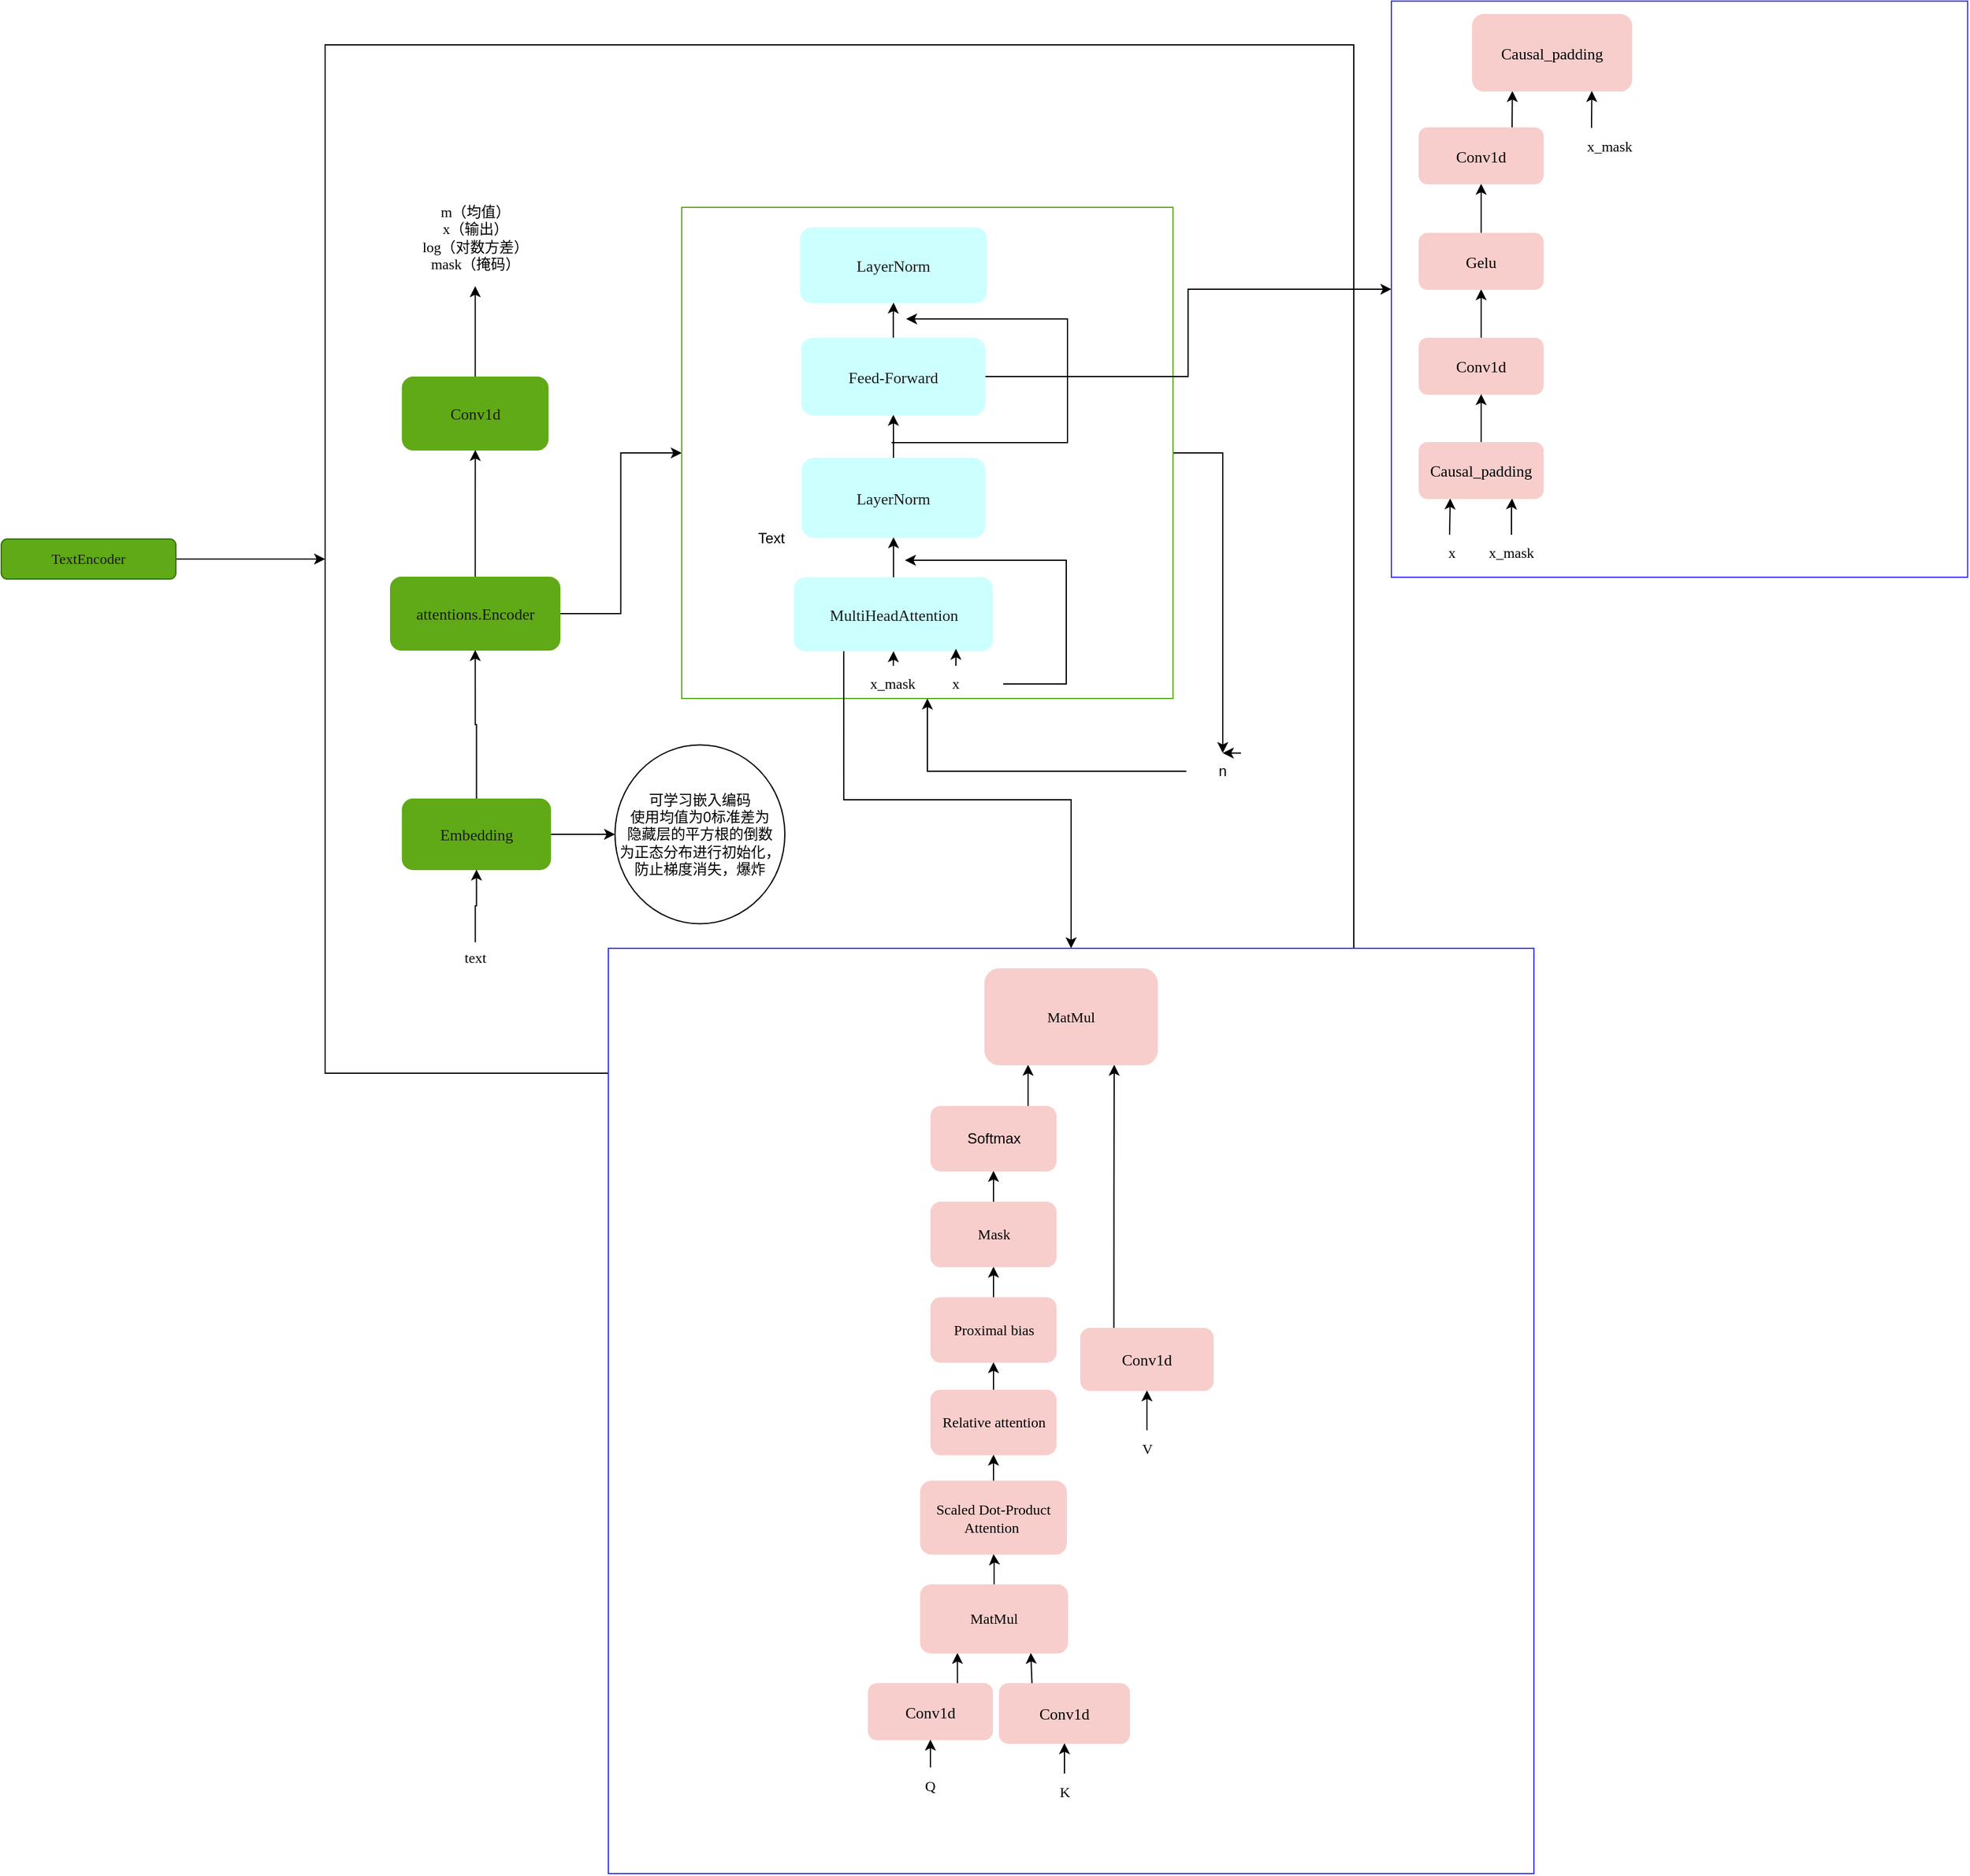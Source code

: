 <mxfile version="26.0.2">
  <diagram name="Page-1" id="c7558073-3199-34d8-9f00-42111426c3f3">
    <mxGraphModel dx="1988" dy="2132" grid="0" gridSize="10" guides="1" tooltips="1" connect="1" arrows="1" fold="1" page="0" pageScale="1" pageWidth="826" pageHeight="1169" background="none" math="0" shadow="0">
      <root>
        <mxCell id="0" />
        <mxCell id="1" parent="0" />
        <mxCell id="JyKCz9A21-HAHrsIMus4-114" style="edgeStyle=orthogonalEdgeStyle;rounded=0;orthogonalLoop=1;jettySize=auto;html=1;" parent="1" source="JyKCz9A21-HAHrsIMus4-101" target="JyKCz9A21-HAHrsIMus4-112" edge="1">
          <mxGeometry relative="1" as="geometry" />
        </mxCell>
        <mxCell id="JyKCz9A21-HAHrsIMus4-101" value="TextEncoder" style="rounded=1;whiteSpace=wrap;html=1;fillColor=#60a917;strokeColor=#2D7600;fontColor=#1A1A1A;fontStyle=0;fontFamily=Comic Sans MS;" parent="1" vertex="1">
          <mxGeometry x="-282" y="-596.5" width="144" height="33" as="geometry" />
        </mxCell>
        <mxCell id="JyKCz9A21-HAHrsIMus4-112" value="" style="whiteSpace=wrap;html=1;aspect=fixed;labelBackgroundColor=#60A917;fontColor=#1A1A1A;fontFamily=Comic Sans MS;" parent="1" vertex="1">
          <mxGeometry x="-15" y="-1004" width="848" height="848" as="geometry" />
        </mxCell>
        <mxCell id="JyKCz9A21-HAHrsIMus4-137" style="edgeStyle=orthogonalEdgeStyle;rounded=0;orthogonalLoop=1;jettySize=auto;html=1;" parent="1" source="JyKCz9A21-HAHrsIMus4-116" target="JyKCz9A21-HAHrsIMus4-138" edge="1">
          <mxGeometry relative="1" as="geometry">
            <mxPoint x="108.667" y="-795" as="targetPoint" />
          </mxGeometry>
        </mxCell>
        <mxCell id="JyKCz9A21-HAHrsIMus4-116" value="&lt;div style=&quot;&quot;&gt;&lt;div style=&quot;font-size: 9.8pt;&quot;&gt;Conv1d&lt;/div&gt;&lt;/div&gt;" style="rounded=1;whiteSpace=wrap;html=1;fontColor=#1A1A1A;labelBackgroundColor=#60A917;strokeColor=#60A917;fillColor=#60A917;fontFamily=Comic Sans MS;" parent="1" vertex="1">
          <mxGeometry x="48.75" y="-730" width="120" height="60" as="geometry" />
        </mxCell>
        <mxCell id="JyKCz9A21-HAHrsIMus4-127" style="edgeStyle=orthogonalEdgeStyle;rounded=0;orthogonalLoop=1;jettySize=auto;html=1;" parent="1" source="JyKCz9A21-HAHrsIMus4-117" target="JyKCz9A21-HAHrsIMus4-116" edge="1">
          <mxGeometry relative="1" as="geometry" />
        </mxCell>
        <mxCell id="JyKCz9A21-HAHrsIMus4-134" style="edgeStyle=orthogonalEdgeStyle;rounded=0;orthogonalLoop=1;jettySize=auto;html=1;entryX=0;entryY=0.5;entryDx=0;entryDy=0;" parent="1" source="JyKCz9A21-HAHrsIMus4-117" target="JyKCz9A21-HAHrsIMus4-133" edge="1">
          <mxGeometry relative="1" as="geometry" />
        </mxCell>
        <mxCell id="JyKCz9A21-HAHrsIMus4-117" value="&lt;div&gt;&lt;div style=&quot;font-size: 9.8pt;&quot;&gt;&lt;font style=&quot;color: rgb(26, 26, 26);&quot;&gt;attentions&lt;span style=&quot;background-color: rgb(96, 169, 23);&quot;&gt;.&lt;/span&gt;Encoder&lt;/font&gt;&lt;/div&gt;&lt;/div&gt;" style="rounded=1;whiteSpace=wrap;html=1;fillColor=#60A917;strokeColor=#60A917;fontFamily=Comic Sans MS;" parent="1" vertex="1">
          <mxGeometry x="39" y="-565" width="139.5" height="60" as="geometry" />
        </mxCell>
        <mxCell id="JyKCz9A21-HAHrsIMus4-126" style="edgeStyle=orthogonalEdgeStyle;rounded=0;orthogonalLoop=1;jettySize=auto;html=1;entryX=0.5;entryY=1;entryDx=0;entryDy=0;" parent="1" source="JyKCz9A21-HAHrsIMus4-118" target="JyKCz9A21-HAHrsIMus4-117" edge="1">
          <mxGeometry relative="1" as="geometry" />
        </mxCell>
        <mxCell id="JyKCz9A21-HAHrsIMus4-129" style="edgeStyle=orthogonalEdgeStyle;rounded=0;orthogonalLoop=1;jettySize=auto;html=1;" parent="1" source="JyKCz9A21-HAHrsIMus4-118" target="JyKCz9A21-HAHrsIMus4-128" edge="1">
          <mxGeometry relative="1" as="geometry" />
        </mxCell>
        <mxCell id="JyKCz9A21-HAHrsIMus4-118" value="&lt;div style=&quot;&quot;&gt;&lt;div style=&quot;font-size: 9.8pt;&quot;&gt;&lt;span style=&quot;background-color: rgb(96, 169, 23);&quot;&gt;Embedding&lt;/span&gt;&lt;/div&gt;&lt;/div&gt;" style="rounded=1;whiteSpace=wrap;html=1;fontFamily=Comic Sans MS;labelBackgroundColor=#FFFFFF;fillStyle=solid;fillColor=#60a917;fontColor=#1B1B1B;strokeColor=#60A917;" parent="1" vertex="1">
          <mxGeometry x="48.75" y="-382" width="122" height="58" as="geometry" />
        </mxCell>
        <mxCell id="JyKCz9A21-HAHrsIMus4-122" style="edgeStyle=orthogonalEdgeStyle;rounded=0;orthogonalLoop=1;jettySize=auto;html=1;" parent="1" source="JyKCz9A21-HAHrsIMus4-121" target="JyKCz9A21-HAHrsIMus4-118" edge="1">
          <mxGeometry relative="1" as="geometry" />
        </mxCell>
        <mxCell id="JyKCz9A21-HAHrsIMus4-121" value="text" style="text;html=1;align=center;verticalAlign=middle;whiteSpace=wrap;rounded=0;fontFamily=Comic Sans MS;" parent="1" vertex="1">
          <mxGeometry x="78.75" y="-264" width="60" height="26" as="geometry" />
        </mxCell>
        <mxCell id="JyKCz9A21-HAHrsIMus4-128" value="可学习嵌入编码&lt;br&gt;使用均值为0标准差为&lt;br&gt;隐藏层的平方根的倒数&lt;br&gt;为正态分布进行初始化，&lt;br&gt;防止梯度消失，爆炸" style="ellipse;whiteSpace=wrap;html=1;" parent="1" vertex="1">
          <mxGeometry x="224" y="-426.75" width="140" height="147.5" as="geometry" />
        </mxCell>
        <mxCell id="JyKCz9A21-HAHrsIMus4-149" style="edgeStyle=orthogonalEdgeStyle;rounded=0;orthogonalLoop=1;jettySize=auto;html=1;entryX=0.5;entryY=0;entryDx=0;entryDy=0;" parent="1" source="JyKCz9A21-HAHrsIMus4-133" target="JyKCz9A21-HAHrsIMus4-148" edge="1">
          <mxGeometry relative="1" as="geometry" />
        </mxCell>
        <mxCell id="JyKCz9A21-HAHrsIMus4-133" value="" style="whiteSpace=wrap;html=1;aspect=fixed;strokeColor=#60A917;gradientColor=none;fillColor=default;" parent="1" vertex="1">
          <mxGeometry x="279" y="-870" width="405" height="405" as="geometry" />
        </mxCell>
        <mxCell id="JyKCz9A21-HAHrsIMus4-138" value="&lt;font face=&quot;Comic Sans MS&quot;&gt;m（均值）&lt;/font&gt;&lt;div&gt;&lt;font face=&quot;Comic Sans MS&quot;&gt;x（输出）&lt;br&gt;log（对数方差）&lt;/font&gt;&lt;/div&gt;&lt;div&gt;&lt;font face=&quot;Comic Sans MS&quot;&gt;mask（掩码）&lt;/font&gt;&lt;/div&gt;" style="text;html=1;align=center;verticalAlign=middle;whiteSpace=wrap;rounded=0;" parent="1" vertex="1">
          <mxGeometry x="6.57" y="-885" width="204.37" height="80" as="geometry" />
        </mxCell>
        <mxCell id="JyKCz9A21-HAHrsIMus4-141" style="edgeStyle=orthogonalEdgeStyle;rounded=0;orthogonalLoop=1;jettySize=auto;html=1;entryX=0.5;entryY=1;entryDx=0;entryDy=0;" parent="1" source="JyKCz9A21-HAHrsIMus4-139" target="JyKCz9A21-HAHrsIMus4-140" edge="1">
          <mxGeometry relative="1" as="geometry" />
        </mxCell>
        <mxCell id="ANsRWZRk_wn6D99G8DN_-79" style="edgeStyle=orthogonalEdgeStyle;rounded=0;orthogonalLoop=1;jettySize=auto;html=1;exitX=0.25;exitY=1;exitDx=0;exitDy=0;entryX=0.5;entryY=0;entryDx=0;entryDy=0;" edge="1" parent="1" source="JyKCz9A21-HAHrsIMus4-139" target="ANsRWZRk_wn6D99G8DN_-3">
          <mxGeometry relative="1" as="geometry" />
        </mxCell>
        <mxCell id="JyKCz9A21-HAHrsIMus4-139" value="&lt;div style=&quot;&quot;&gt;&lt;div style=&quot;font-size: 9.8pt;&quot;&gt;&lt;div style=&quot;&quot;&gt;&lt;div style=&quot;font-size: 9.8pt;&quot;&gt;MultiHeadAttention&lt;/div&gt;&lt;/div&gt;&lt;/div&gt;&lt;/div&gt;" style="rounded=1;whiteSpace=wrap;html=1;labelBackgroundColor=#CCFFFF;strokeColor=none;fillColor=#CCFFFF;labelBorderColor=none;fontColor=#1A1A1A;fontFamily=Comic Sans MS;" parent="1" vertex="1">
          <mxGeometry x="371.56" y="-565" width="164" height="61" as="geometry" />
        </mxCell>
        <mxCell id="JyKCz9A21-HAHrsIMus4-143" style="edgeStyle=orthogonalEdgeStyle;rounded=0;orthogonalLoop=1;jettySize=auto;html=1;entryX=0.5;entryY=1;entryDx=0;entryDy=0;" parent="1" source="JyKCz9A21-HAHrsIMus4-140" target="JyKCz9A21-HAHrsIMus4-142" edge="1">
          <mxGeometry relative="1" as="geometry" />
        </mxCell>
        <mxCell id="JyKCz9A21-HAHrsIMus4-140" value="&lt;div style=&quot;&quot;&gt;&lt;div style=&quot;font-size: 9.8pt;&quot;&gt;LayerNorm&lt;/div&gt;&lt;/div&gt;" style="rounded=1;whiteSpace=wrap;html=1;fontColor=#1A1A1A;labelBackgroundColor=#CCFFFF;strokeColor=#CCFFFF;fillColor=#CCFFFF;fontFamily=Comic Sans MS;" parent="1" vertex="1">
          <mxGeometry x="378.31" y="-663" width="150.5" height="65" as="geometry" />
        </mxCell>
        <mxCell id="JyKCz9A21-HAHrsIMus4-145" style="edgeStyle=orthogonalEdgeStyle;rounded=0;orthogonalLoop=1;jettySize=auto;html=1;" parent="1" source="JyKCz9A21-HAHrsIMus4-142" target="JyKCz9A21-HAHrsIMus4-144" edge="1">
          <mxGeometry relative="1" as="geometry" />
        </mxCell>
        <mxCell id="ANsRWZRk_wn6D99G8DN_-52" style="edgeStyle=orthogonalEdgeStyle;rounded=0;orthogonalLoop=1;jettySize=auto;html=1;" edge="1" parent="1" source="JyKCz9A21-HAHrsIMus4-142" target="ANsRWZRk_wn6D99G8DN_-53">
          <mxGeometry relative="1" as="geometry">
            <mxPoint x="990.667" y="-730.5" as="targetPoint" />
          </mxGeometry>
        </mxCell>
        <mxCell id="JyKCz9A21-HAHrsIMus4-142" value="&lt;div style=&quot;&quot;&gt;&lt;div style=&quot;&quot;&gt;&lt;font&gt;&lt;span style=&quot;font-size: 13.067px;&quot;&gt;Feed-Forward&lt;/span&gt;&lt;/font&gt;&lt;font style=&quot;&quot;&gt;&lt;span style=&quot;font-size: 9.8pt;&quot;&gt;&lt;/span&gt;&lt;/font&gt;&lt;/div&gt;&lt;/div&gt;" style="rounded=1;whiteSpace=wrap;html=1;labelBackgroundColor=#CCFFFF;fontColor=#1A1A1A;strokeColor=#CCFFFF;fillColor=#CCFFFF;fontFamily=Comic Sans MS;" parent="1" vertex="1">
          <mxGeometry x="378" y="-762" width="150.81" height="63" as="geometry" />
        </mxCell>
        <mxCell id="JyKCz9A21-HAHrsIMus4-144" value="&lt;div style=&quot;&quot;&gt;&lt;div style=&quot;font-size: 9.8pt;&quot;&gt;LayerNorm&lt;/div&gt;&lt;/div&gt;" style="rounded=1;whiteSpace=wrap;html=1;fontColor=#1A1A1A;labelBackgroundColor=#CCFFFF;strokeColor=#CCFFFF;fillColor=#CCFFFF;fontFamily=Comic Sans MS;" parent="1" vertex="1">
          <mxGeometry x="377.06" y="-853" width="153" height="61.5" as="geometry" />
        </mxCell>
        <mxCell id="JyKCz9A21-HAHrsIMus4-151" style="edgeStyle=orthogonalEdgeStyle;rounded=0;orthogonalLoop=1;jettySize=auto;html=1;entryX=0.5;entryY=1;entryDx=0;entryDy=0;" parent="1" source="JyKCz9A21-HAHrsIMus4-148" target="JyKCz9A21-HAHrsIMus4-133" edge="1">
          <mxGeometry relative="1" as="geometry" />
        </mxCell>
        <mxCell id="JyKCz9A21-HAHrsIMus4-148" value="n" style="text;html=1;align=center;verticalAlign=middle;whiteSpace=wrap;rounded=0;" parent="1" vertex="1">
          <mxGeometry x="695" y="-420" width="60" height="30" as="geometry" />
        </mxCell>
        <mxCell id="ANsRWZRk_wn6D99G8DN_-3" value="" style="whiteSpace=wrap;html=1;aspect=fixed;strokeColor=#3333FF;" vertex="1" parent="1">
          <mxGeometry x="218.5" y="-259" width="763" height="763" as="geometry" />
        </mxCell>
        <mxCell id="ANsRWZRk_wn6D99G8DN_-30" style="edgeStyle=orthogonalEdgeStyle;rounded=0;orthogonalLoop=1;jettySize=auto;html=1;exitX=0.75;exitY=0;exitDx=0;exitDy=0;entryX=0.25;entryY=1;entryDx=0;entryDy=0;" edge="1" parent="1" source="ANsRWZRk_wn6D99G8DN_-7" target="ANsRWZRk_wn6D99G8DN_-18">
          <mxGeometry relative="1" as="geometry" />
        </mxCell>
        <mxCell id="ANsRWZRk_wn6D99G8DN_-7" value="&lt;div style=&quot;&quot;&gt;&lt;div style=&quot;font-size: 9.8pt;&quot;&gt;Conv1d&lt;/div&gt;&lt;/div&gt;" style="rounded=1;whiteSpace=wrap;html=1;labelBackgroundColor=#F8CECC;strokeColor=#F8CECC;fillColor=#F8CECC;fontFamily=Comic Sans MS;" vertex="1" parent="1">
          <mxGeometry x="433" y="347.5" width="102" height="46" as="geometry" />
        </mxCell>
        <mxCell id="ANsRWZRk_wn6D99G8DN_-31" style="edgeStyle=orthogonalEdgeStyle;rounded=0;orthogonalLoop=1;jettySize=auto;html=1;exitX=0.25;exitY=0;exitDx=0;exitDy=0;entryX=0.75;entryY=1;entryDx=0;entryDy=0;" edge="1" parent="1" source="ANsRWZRk_wn6D99G8DN_-8" target="ANsRWZRk_wn6D99G8DN_-18">
          <mxGeometry relative="1" as="geometry" />
        </mxCell>
        <mxCell id="ANsRWZRk_wn6D99G8DN_-8" value="&lt;div style=&quot;&quot;&gt;&lt;div style=&quot;font-size: 9.8pt;&quot;&gt;Conv1d&lt;/div&gt;&lt;/div&gt;" style="rounded=1;whiteSpace=wrap;html=1;labelBackgroundColor=#F8CECC;strokeColor=#F8CECC;fillColor=#F8CECC;fontFamily=Comic Sans MS;" vertex="1" parent="1">
          <mxGeometry x="541" y="347.5" width="107" height="49" as="geometry" />
        </mxCell>
        <mxCell id="ANsRWZRk_wn6D99G8DN_-48" style="edgeStyle=orthogonalEdgeStyle;rounded=0;orthogonalLoop=1;jettySize=auto;html=1;exitX=0.25;exitY=0;exitDx=0;exitDy=0;entryX=0.75;entryY=1;entryDx=0;entryDy=0;" edge="1" parent="1" source="ANsRWZRk_wn6D99G8DN_-9" target="ANsRWZRk_wn6D99G8DN_-45">
          <mxGeometry relative="1" as="geometry" />
        </mxCell>
        <mxCell id="ANsRWZRk_wn6D99G8DN_-9" value="&lt;div style=&quot;&quot;&gt;&lt;div style=&quot;font-size: 9.8pt;&quot;&gt;Conv1d&lt;/div&gt;&lt;/div&gt;" style="rounded=1;whiteSpace=wrap;html=1;labelBackgroundColor=#F8CECC;strokeColor=#F8CECC;fillColor=#F8CECC;fontFamily=Comic Sans MS;" vertex="1" parent="1">
          <mxGeometry x="608" y="54.5" width="109" height="51" as="geometry" />
        </mxCell>
        <mxCell id="ANsRWZRk_wn6D99G8DN_-13" style="edgeStyle=orthogonalEdgeStyle;rounded=0;orthogonalLoop=1;jettySize=auto;html=1;" edge="1" parent="1" source="ANsRWZRk_wn6D99G8DN_-10" target="ANsRWZRk_wn6D99G8DN_-7">
          <mxGeometry relative="1" as="geometry" />
        </mxCell>
        <mxCell id="ANsRWZRk_wn6D99G8DN_-10" value="Q" style="text;html=1;align=center;verticalAlign=middle;whiteSpace=wrap;rounded=0;fontFamily=Comic Sans MS;" vertex="1" parent="1">
          <mxGeometry x="454" y="416.5" width="60" height="30" as="geometry" />
        </mxCell>
        <mxCell id="ANsRWZRk_wn6D99G8DN_-16" style="edgeStyle=orthogonalEdgeStyle;rounded=0;orthogonalLoop=1;jettySize=auto;html=1;entryX=0.5;entryY=1;entryDx=0;entryDy=0;" edge="1" parent="1" source="ANsRWZRk_wn6D99G8DN_-11" target="ANsRWZRk_wn6D99G8DN_-8">
          <mxGeometry relative="1" as="geometry" />
        </mxCell>
        <mxCell id="ANsRWZRk_wn6D99G8DN_-11" value="K" style="text;html=1;align=center;verticalAlign=middle;whiteSpace=wrap;rounded=0;fontFamily=Comic Sans MS;" vertex="1" parent="1">
          <mxGeometry x="564.5" y="421.5" width="60" height="30" as="geometry" />
        </mxCell>
        <mxCell id="ANsRWZRk_wn6D99G8DN_-17" style="edgeStyle=orthogonalEdgeStyle;rounded=0;orthogonalLoop=1;jettySize=auto;html=1;" edge="1" parent="1" source="ANsRWZRk_wn6D99G8DN_-12" target="ANsRWZRk_wn6D99G8DN_-9">
          <mxGeometry relative="1" as="geometry" />
        </mxCell>
        <mxCell id="ANsRWZRk_wn6D99G8DN_-12" value="V" style="text;html=1;align=center;verticalAlign=middle;whiteSpace=wrap;rounded=0;fontFamily=Comic Sans MS;" vertex="1" parent="1">
          <mxGeometry x="632.5" y="138.5" width="60" height="30" as="geometry" />
        </mxCell>
        <mxCell id="ANsRWZRk_wn6D99G8DN_-27" style="edgeStyle=orthogonalEdgeStyle;rounded=0;orthogonalLoop=1;jettySize=auto;html=1;" edge="1" parent="1" source="ANsRWZRk_wn6D99G8DN_-18" target="ANsRWZRk_wn6D99G8DN_-26">
          <mxGeometry relative="1" as="geometry" />
        </mxCell>
        <mxCell id="ANsRWZRk_wn6D99G8DN_-18" value="MatMul" style="rounded=1;whiteSpace=wrap;html=1;fontFamily=Comic Sans MS;fontColor=default;labelBorderColor=#F8CECC;labelBackgroundColor=#F8CECC;strokeColor=#F8CECC;fillColor=#F8CECC;" vertex="1" parent="1">
          <mxGeometry x="476" y="266" width="121" height="56" as="geometry" />
        </mxCell>
        <mxCell id="ANsRWZRk_wn6D99G8DN_-37" style="edgeStyle=orthogonalEdgeStyle;rounded=0;orthogonalLoop=1;jettySize=auto;html=1;" edge="1" parent="1" source="ANsRWZRk_wn6D99G8DN_-26" target="ANsRWZRk_wn6D99G8DN_-32">
          <mxGeometry relative="1" as="geometry" />
        </mxCell>
        <mxCell id="ANsRWZRk_wn6D99G8DN_-26" value="Scaled Dot-Product Attention&amp;nbsp;" style="rounded=1;whiteSpace=wrap;html=1;fontFamily=Comic Sans MS;labelBackgroundColor=#F8CECC;fillColor=#F8CECC;strokeColor=#F8CECC;" vertex="1" parent="1">
          <mxGeometry x="476" y="180.5" width="120" height="60" as="geometry" />
        </mxCell>
        <mxCell id="ANsRWZRk_wn6D99G8DN_-40" style="edgeStyle=orthogonalEdgeStyle;rounded=0;orthogonalLoop=1;jettySize=auto;html=1;" edge="1" parent="1" source="ANsRWZRk_wn6D99G8DN_-32" target="ANsRWZRk_wn6D99G8DN_-38">
          <mxGeometry relative="1" as="geometry" />
        </mxCell>
        <mxCell id="ANsRWZRk_wn6D99G8DN_-32" value="&lt;font face=&quot;Comic Sans MS&quot;&gt;Relative attention&lt;/font&gt;" style="rounded=1;whiteSpace=wrap;html=1;fillColor=#F8CECC;strokeColor=#F8CECC;" vertex="1" parent="1">
          <mxGeometry x="484.5" y="105.5" width="103" height="53" as="geometry" />
        </mxCell>
        <mxCell id="ANsRWZRk_wn6D99G8DN_-42" style="edgeStyle=orthogonalEdgeStyle;rounded=0;orthogonalLoop=1;jettySize=auto;html=1;" edge="1" parent="1" source="ANsRWZRk_wn6D99G8DN_-38" target="ANsRWZRk_wn6D99G8DN_-41">
          <mxGeometry relative="1" as="geometry" />
        </mxCell>
        <mxCell id="ANsRWZRk_wn6D99G8DN_-38" value="&lt;font face=&quot;Comic Sans MS&quot;&gt;Proximal bias&lt;/font&gt;" style="rounded=1;whiteSpace=wrap;html=1;fillColor=#F8CECC;strokeColor=#F8CECC;" vertex="1" parent="1">
          <mxGeometry x="484.5" y="29.25" width="103" height="53" as="geometry" />
        </mxCell>
        <mxCell id="ANsRWZRk_wn6D99G8DN_-44" style="edgeStyle=orthogonalEdgeStyle;rounded=0;orthogonalLoop=1;jettySize=auto;html=1;entryX=0.5;entryY=1;entryDx=0;entryDy=0;" edge="1" parent="1" source="ANsRWZRk_wn6D99G8DN_-41" target="ANsRWZRk_wn6D99G8DN_-43">
          <mxGeometry relative="1" as="geometry" />
        </mxCell>
        <mxCell id="ANsRWZRk_wn6D99G8DN_-41" value="&lt;font face=&quot;Comic Sans MS&quot;&gt;Mask&lt;/font&gt;" style="rounded=1;whiteSpace=wrap;html=1;fillColor=#F8CECC;strokeColor=#F8CECC;" vertex="1" parent="1">
          <mxGeometry x="484.5" y="-49.5" width="103" height="53" as="geometry" />
        </mxCell>
        <mxCell id="ANsRWZRk_wn6D99G8DN_-47" style="edgeStyle=orthogonalEdgeStyle;rounded=0;orthogonalLoop=1;jettySize=auto;html=1;exitX=0.75;exitY=0;exitDx=0;exitDy=0;entryX=0.25;entryY=1;entryDx=0;entryDy=0;" edge="1" parent="1" source="ANsRWZRk_wn6D99G8DN_-43" target="ANsRWZRk_wn6D99G8DN_-45">
          <mxGeometry relative="1" as="geometry" />
        </mxCell>
        <mxCell id="ANsRWZRk_wn6D99G8DN_-43" value="Softmax" style="rounded=1;whiteSpace=wrap;html=1;fillColor=#F8CECC;strokeColor=#F8CECC;" vertex="1" parent="1">
          <mxGeometry x="484.5" y="-128.5" width="103" height="53" as="geometry" />
        </mxCell>
        <mxCell id="ANsRWZRk_wn6D99G8DN_-45" value="MatMul" style="rounded=1;whiteSpace=wrap;html=1;fontFamily=Comic Sans MS;fontColor=default;labelBorderColor=#F8CECC;labelBackgroundColor=#F8CECC;strokeColor=#F8CECC;fillColor=#F8CECC;" vertex="1" parent="1">
          <mxGeometry x="529" y="-242" width="142" height="79" as="geometry" />
        </mxCell>
        <mxCell id="ANsRWZRk_wn6D99G8DN_-49" style="edgeStyle=orthogonalEdgeStyle;rounded=0;orthogonalLoop=1;jettySize=auto;html=1;exitX=0.5;exitY=1;exitDx=0;exitDy=0;" edge="1" parent="1" source="ANsRWZRk_wn6D99G8DN_-9" target="ANsRWZRk_wn6D99G8DN_-9">
          <mxGeometry relative="1" as="geometry" />
        </mxCell>
        <mxCell id="ANsRWZRk_wn6D99G8DN_-50" style="edgeStyle=orthogonalEdgeStyle;rounded=0;orthogonalLoop=1;jettySize=auto;html=1;exitX=0.5;exitY=1;exitDx=0;exitDy=0;" edge="1" parent="1" source="ANsRWZRk_wn6D99G8DN_-12" target="ANsRWZRk_wn6D99G8DN_-12">
          <mxGeometry relative="1" as="geometry" />
        </mxCell>
        <mxCell id="ANsRWZRk_wn6D99G8DN_-53" value="" style="whiteSpace=wrap;html=1;aspect=fixed;strokeColor=#3333FF;" vertex="1" parent="1">
          <mxGeometry x="864" y="-1040.09" width="475.09" height="475.09" as="geometry" />
        </mxCell>
        <mxCell id="ANsRWZRk_wn6D99G8DN_-56" style="edgeStyle=orthogonalEdgeStyle;rounded=0;orthogonalLoop=1;jettySize=auto;html=1;entryX=0.5;entryY=1;entryDx=0;entryDy=0;" edge="1" parent="1" source="ANsRWZRk_wn6D99G8DN_-54" target="ANsRWZRk_wn6D99G8DN_-55">
          <mxGeometry relative="1" as="geometry" />
        </mxCell>
        <mxCell id="ANsRWZRk_wn6D99G8DN_-54" value="&lt;div style=&quot;&quot;&gt;&lt;div style=&quot;font-size: 9.8pt;&quot;&gt;Conv1d&lt;/div&gt;&lt;/div&gt;" style="rounded=1;whiteSpace=wrap;html=1;labelBackgroundColor=#F8CECC;strokeColor=#F8CECC;fillColor=#F8CECC;fontFamily=Comic Sans MS;" vertex="1" parent="1">
          <mxGeometry x="887" y="-762" width="102" height="46" as="geometry" />
        </mxCell>
        <mxCell id="ANsRWZRk_wn6D99G8DN_-58" style="edgeStyle=orthogonalEdgeStyle;rounded=0;orthogonalLoop=1;jettySize=auto;html=1;" edge="1" parent="1" source="ANsRWZRk_wn6D99G8DN_-55" target="ANsRWZRk_wn6D99G8DN_-57">
          <mxGeometry relative="1" as="geometry" />
        </mxCell>
        <mxCell id="ANsRWZRk_wn6D99G8DN_-55" value="&lt;div style=&quot;&quot;&gt;&lt;div style=&quot;font-size: 9.8pt;&quot;&gt;Gelu&lt;/div&gt;&lt;/div&gt;" style="rounded=1;whiteSpace=wrap;html=1;labelBackgroundColor=#F8CECC;strokeColor=#F8CECC;fillColor=#F8CECC;fontFamily=Comic Sans MS;" vertex="1" parent="1">
          <mxGeometry x="887" y="-848.5" width="102" height="46" as="geometry" />
        </mxCell>
        <mxCell id="ANsRWZRk_wn6D99G8DN_-75" style="edgeStyle=orthogonalEdgeStyle;rounded=0;orthogonalLoop=1;jettySize=auto;html=1;exitX=0.75;exitY=0;exitDx=0;exitDy=0;entryX=0.25;entryY=1;entryDx=0;entryDy=0;" edge="1" parent="1" source="ANsRWZRk_wn6D99G8DN_-57" target="ANsRWZRk_wn6D99G8DN_-73">
          <mxGeometry relative="1" as="geometry" />
        </mxCell>
        <mxCell id="ANsRWZRk_wn6D99G8DN_-57" value="&lt;div style=&quot;&quot;&gt;&lt;div style=&quot;font-size: 9.8pt;&quot;&gt;Conv1d&lt;/div&gt;&lt;/div&gt;" style="rounded=1;whiteSpace=wrap;html=1;labelBackgroundColor=#F8CECC;strokeColor=#F8CECC;fillColor=#F8CECC;fontFamily=Comic Sans MS;" vertex="1" parent="1">
          <mxGeometry x="887" y="-935.5" width="102" height="46" as="geometry" />
        </mxCell>
        <mxCell id="ANsRWZRk_wn6D99G8DN_-69" style="edgeStyle=orthogonalEdgeStyle;rounded=0;orthogonalLoop=1;jettySize=auto;html=1;entryX=0.25;entryY=1;entryDx=0;entryDy=0;" edge="1" parent="1" target="ANsRWZRk_wn6D99G8DN_-68">
          <mxGeometry relative="1" as="geometry">
            <mxPoint x="912" y="-600" as="sourcePoint" />
          </mxGeometry>
        </mxCell>
        <mxCell id="ANsRWZRk_wn6D99G8DN_-59" value="x" style="text;html=1;align=center;verticalAlign=middle;whiteSpace=wrap;rounded=0;fontFamily=Comic Sans MS;" vertex="1" parent="1">
          <mxGeometry x="884" y="-600" width="60" height="30" as="geometry" />
        </mxCell>
        <mxCell id="ANsRWZRk_wn6D99G8DN_-71" style="edgeStyle=orthogonalEdgeStyle;rounded=0;orthogonalLoop=1;jettySize=auto;html=1;entryX=0.75;entryY=1;entryDx=0;entryDy=0;" edge="1" parent="1" source="ANsRWZRk_wn6D99G8DN_-60" target="ANsRWZRk_wn6D99G8DN_-68">
          <mxGeometry relative="1" as="geometry" />
        </mxCell>
        <mxCell id="ANsRWZRk_wn6D99G8DN_-60" value="x_mask" style="text;html=1;align=center;verticalAlign=middle;whiteSpace=wrap;rounded=0;fontFamily=Comic Sans MS;" vertex="1" parent="1">
          <mxGeometry x="933" y="-600" width="60" height="30" as="geometry" />
        </mxCell>
        <mxCell id="ANsRWZRk_wn6D99G8DN_-72" style="edgeStyle=orthogonalEdgeStyle;rounded=0;orthogonalLoop=1;jettySize=auto;html=1;entryX=0.5;entryY=1;entryDx=0;entryDy=0;" edge="1" parent="1" source="ANsRWZRk_wn6D99G8DN_-68" target="ANsRWZRk_wn6D99G8DN_-54">
          <mxGeometry relative="1" as="geometry" />
        </mxCell>
        <mxCell id="ANsRWZRk_wn6D99G8DN_-68" value="&lt;div style=&quot;&quot;&gt;&lt;div style=&quot;font-size: 9.8pt;&quot;&gt;Causal_padding&lt;/div&gt;&lt;/div&gt;" style="rounded=1;whiteSpace=wrap;html=1;labelBackgroundColor=#F8CECC;strokeColor=#F8CECC;fillColor=#F8CECC;fontFamily=Comic Sans MS;" vertex="1" parent="1">
          <mxGeometry x="887" y="-676" width="102" height="46" as="geometry" />
        </mxCell>
        <mxCell id="ANsRWZRk_wn6D99G8DN_-73" value="&lt;div style=&quot;&quot;&gt;&lt;div style=&quot;font-size: 9.8pt;&quot;&gt;Causal_padding&lt;/div&gt;&lt;/div&gt;" style="rounded=1;whiteSpace=wrap;html=1;labelBackgroundColor=#F8CECC;strokeColor=#F8CECC;fillColor=#F8CECC;fontFamily=Comic Sans MS;" vertex="1" parent="1">
          <mxGeometry x="931" y="-1029" width="131" height="63" as="geometry" />
        </mxCell>
        <mxCell id="ANsRWZRk_wn6D99G8DN_-76" style="edgeStyle=orthogonalEdgeStyle;rounded=0;orthogonalLoop=1;jettySize=auto;html=1;exitX=0.25;exitY=0;exitDx=0;exitDy=0;entryX=0.75;entryY=1;entryDx=0;entryDy=0;" edge="1" parent="1" source="ANsRWZRk_wn6D99G8DN_-74" target="ANsRWZRk_wn6D99G8DN_-73">
          <mxGeometry relative="1" as="geometry" />
        </mxCell>
        <mxCell id="ANsRWZRk_wn6D99G8DN_-74" value="x_mask" style="text;html=1;align=center;verticalAlign=middle;whiteSpace=wrap;rounded=0;fontFamily=Comic Sans MS;" vertex="1" parent="1">
          <mxGeometry x="1014" y="-935.5" width="60" height="30" as="geometry" />
        </mxCell>
        <mxCell id="ANsRWZRk_wn6D99G8DN_-80" value="Text" style="text;html=1;align=center;verticalAlign=middle;whiteSpace=wrap;rounded=0;" vertex="1" parent="1">
          <mxGeometry x="323" y="-612" width="60" height="30" as="geometry" />
        </mxCell>
        <mxCell id="ANsRWZRk_wn6D99G8DN_-81" style="edgeStyle=orthogonalEdgeStyle;rounded=0;orthogonalLoop=1;jettySize=auto;html=1;exitX=0.75;exitY=0;exitDx=0;exitDy=0;entryX=0.5;entryY=0;entryDx=0;entryDy=0;" edge="1" parent="1" source="JyKCz9A21-HAHrsIMus4-148" target="JyKCz9A21-HAHrsIMus4-148">
          <mxGeometry relative="1" as="geometry" />
        </mxCell>
        <mxCell id="ANsRWZRk_wn6D99G8DN_-82" value="x" style="text;html=1;align=center;verticalAlign=middle;whiteSpace=wrap;rounded=0;fontFamily=Comic Sans MS;" vertex="1" parent="1">
          <mxGeometry x="475" y="-492" width="60" height="30" as="geometry" />
        </mxCell>
        <mxCell id="ANsRWZRk_wn6D99G8DN_-85" style="edgeStyle=orthogonalEdgeStyle;rounded=0;orthogonalLoop=1;jettySize=auto;html=1;exitX=0.5;exitY=0;exitDx=0;exitDy=0;entryX=0.5;entryY=1;entryDx=0;entryDy=0;" edge="1" parent="1" source="ANsRWZRk_wn6D99G8DN_-83" target="JyKCz9A21-HAHrsIMus4-139">
          <mxGeometry relative="1" as="geometry" />
        </mxCell>
        <mxCell id="ANsRWZRk_wn6D99G8DN_-83" value="x_mask" style="text;html=1;align=center;verticalAlign=middle;whiteSpace=wrap;rounded=0;fontFamily=Comic Sans MS;" vertex="1" parent="1">
          <mxGeometry x="423.4" y="-492" width="60" height="30" as="geometry" />
        </mxCell>
        <mxCell id="ANsRWZRk_wn6D99G8DN_-84" style="edgeStyle=orthogonalEdgeStyle;rounded=0;orthogonalLoop=1;jettySize=auto;html=1;exitX=0.5;exitY=0;exitDx=0;exitDy=0;entryX=0.814;entryY=0.967;entryDx=0;entryDy=0;entryPerimeter=0;" edge="1" parent="1" source="ANsRWZRk_wn6D99G8DN_-82" target="JyKCz9A21-HAHrsIMus4-139">
          <mxGeometry relative="1" as="geometry" />
        </mxCell>
        <mxCell id="ANsRWZRk_wn6D99G8DN_-90" value="" style="endArrow=classic;html=1;rounded=0;exitX=1;exitY=0.5;exitDx=0;exitDy=0;" edge="1" parent="1">
          <mxGeometry width="50" height="50" relative="1" as="geometry">
            <mxPoint x="545" y="-676" as="sourcePoint" />
            <mxPoint x="464" y="-778" as="targetPoint" />
            <Array as="points">
              <mxPoint x="597" y="-676" />
              <mxPoint x="597" y="-778" />
            </Array>
          </mxGeometry>
        </mxCell>
        <mxCell id="ANsRWZRk_wn6D99G8DN_-93" value="" style="endArrow=classic;html=1;rounded=0;exitX=1;exitY=0.5;exitDx=0;exitDy=0;" edge="1" parent="1">
          <mxGeometry width="50" height="50" relative="1" as="geometry">
            <mxPoint x="544" y="-477" as="sourcePoint" />
            <mxPoint x="463" y="-579" as="targetPoint" />
            <Array as="points">
              <mxPoint x="596" y="-477" />
              <mxPoint x="596" y="-579" />
            </Array>
          </mxGeometry>
        </mxCell>
        <mxCell id="ANsRWZRk_wn6D99G8DN_-94" value="" style="endArrow=none;html=1;rounded=0;" edge="1" parent="1">
          <mxGeometry width="50" height="50" relative="1" as="geometry">
            <mxPoint x="452" y="-676" as="sourcePoint" />
            <mxPoint x="553" y="-676" as="targetPoint" />
          </mxGeometry>
        </mxCell>
      </root>
    </mxGraphModel>
  </diagram>
</mxfile>
